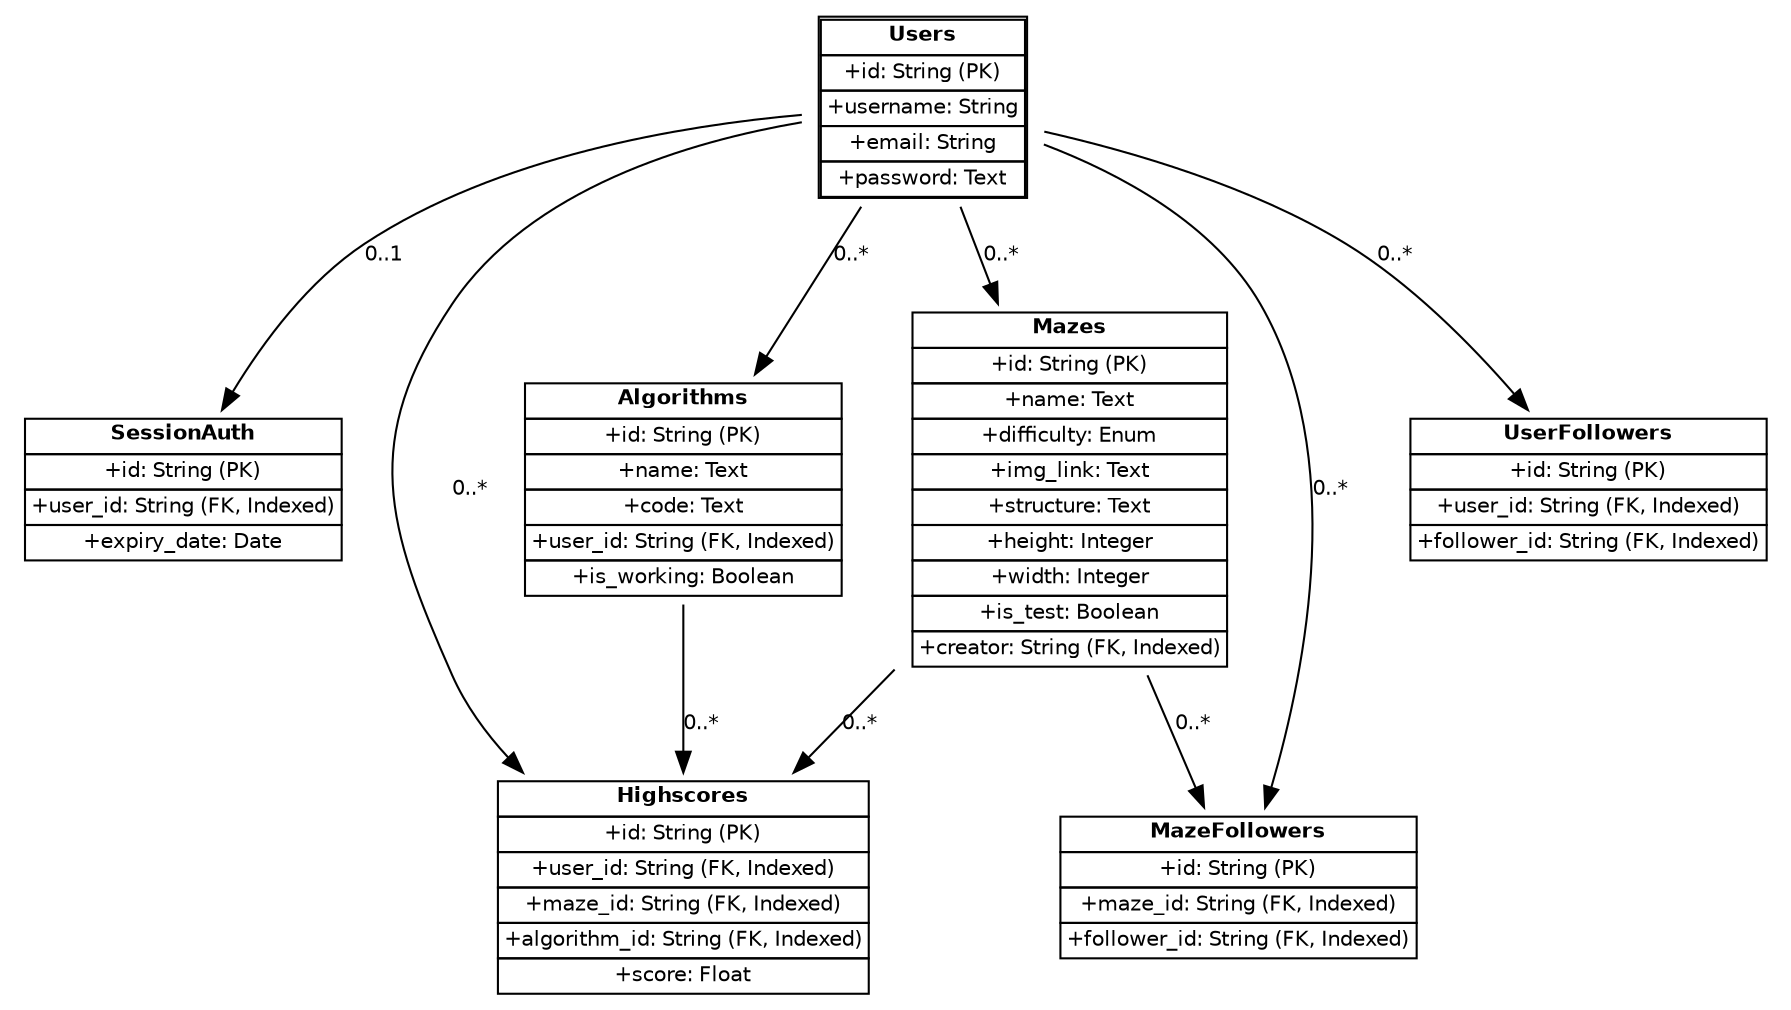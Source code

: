 digraph ERD {
    fontsize = 5;
    node [shape = plaintext; fontname = "Helvetica"; fontsize = 10;];
    edge [fontname = "Helvetica"; fontsize = 10;];
    
    Users [label = <
        <TABLE BORDER="1" CELLBORDER="1" CELLSPACING="0">
        <TR><TD><B>Users</B></TD></TR>
        <TR><TD>+id: String (PK)</TD></TR>
        <TR><TD>+username: String</TD></TR>
        <TR><TD>+email: String</TD></TR>
        <TR><TD>+password: Text</TD></TR>
        </TABLE>
        >;];
    
    SessionAuth [label = <
        <TABLE BORDER="0" CELLBORDER="1" CELLSPACING="0">
        <TR><TD><B>SessionAuth</B></TD></TR>
        <TR><TD>+id: String (PK)</TD></TR>
        <TR><TD>+user_id: String (FK, Indexed)</TD></TR>
        <TR><TD>+expiry_date: Date</TD></TR>
        </TABLE>
        >;];
    
    Mazes [label = <
        <TABLE BORDER="0" CELLBORDER="1" CELLSPACING="0">
        <TR><TD><B>Mazes</B></TD></TR>
        <TR><TD>+id: String (PK)</TD></TR>
        <TR><TD>+name: Text</TD></TR>
        <TR><TD>+difficulty: Enum</TD></TR>
        <TR><TD>+img_link: Text</TD></TR>
        <TR><TD>+structure: Text</TD></TR>
        <TR><TD>+height: Integer</TD></TR>
        <TR><TD>+width: Integer</TD></TR>
        <TR><TD>+is_test: Boolean</TD></TR>
        <TR><TD>+creator: String (FK, Indexed)</TD></TR>
        </TABLE>
        >;];
    
    Highscores [label = <
        <TABLE BORDER="0" CELLBORDER="1" CELLSPACING="0">
        <TR><TD><B>Highscores</B></TD></TR>
        <TR><TD>+id: String (PK)</TD></TR>
        <TR><TD>+user_id: String (FK, Indexed)</TD></TR>
        <TR><TD>+maze_id: String (FK, Indexed)</TD></TR>
        <TR><TD>+algorithm_id: String (FK, Indexed)</TD></TR>
        <TR><TD>+score: Float</TD></TR>
        </TABLE>
        >;];
    
    Algorithms [label = <
        <TABLE BORDER="0" CELLBORDER="1" CELLSPACING="0">
        <TR><TD><B>Algorithms</B></TD></TR>
        <TR><TD>+id: String (PK)</TD></TR>
        <TR><TD>+name: Text</TD></TR>
        <TR><TD>+code: Text</TD></TR>
        <TR><TD>+user_id: String (FK, Indexed)</TD></TR>
        <TR><TD>+is_working: Boolean</TD></TR>
        </TABLE>
        >;];
    
    MazeFollowers [label = <
        <TABLE BORDER="0" CELLBORDER="1" CELLSPACING="0">
        <TR><TD><B>MazeFollowers</B></TD></TR>
        <TR><TD>+id: String (PK)</TD></TR>
        <TR><TD>+maze_id: String (FK, Indexed)</TD></TR>
        <TR><TD>+follower_id: String (FK, Indexed)</TD></TR>
        </TABLE>
        >;];
    
    UserFollowers [label = <
        <TABLE BORDER="0" CELLBORDER="1" CELLSPACING="0">
        <TR><TD><B>UserFollowers</B></TD></TR>
        <TR><TD>+id: String (PK)</TD></TR>
        <TR><TD>+user_id: String (FK, Indexed)</TD></TR>
        <TR><TD>+follower_id: String (FK, Indexed)</TD></TR>
        </TABLE>
        >;];
    
    Users -> SessionAuth [label = "0..1";];
    Users -> Algorithms [label = "0..*";];
    Users -> Highscores [label = "0..*";];
    Users -> Mazes [label = "0..*";];
    Users -> MazeFollowers [label = "0..*";];
    Users -> UserFollowers [label = "0..*";];
    Mazes -> Highscores [label = "0..*";];
    Mazes -> MazeFollowers [label = "0..*";];
    Algorithms -> Highscores [label = "0..*";];
}